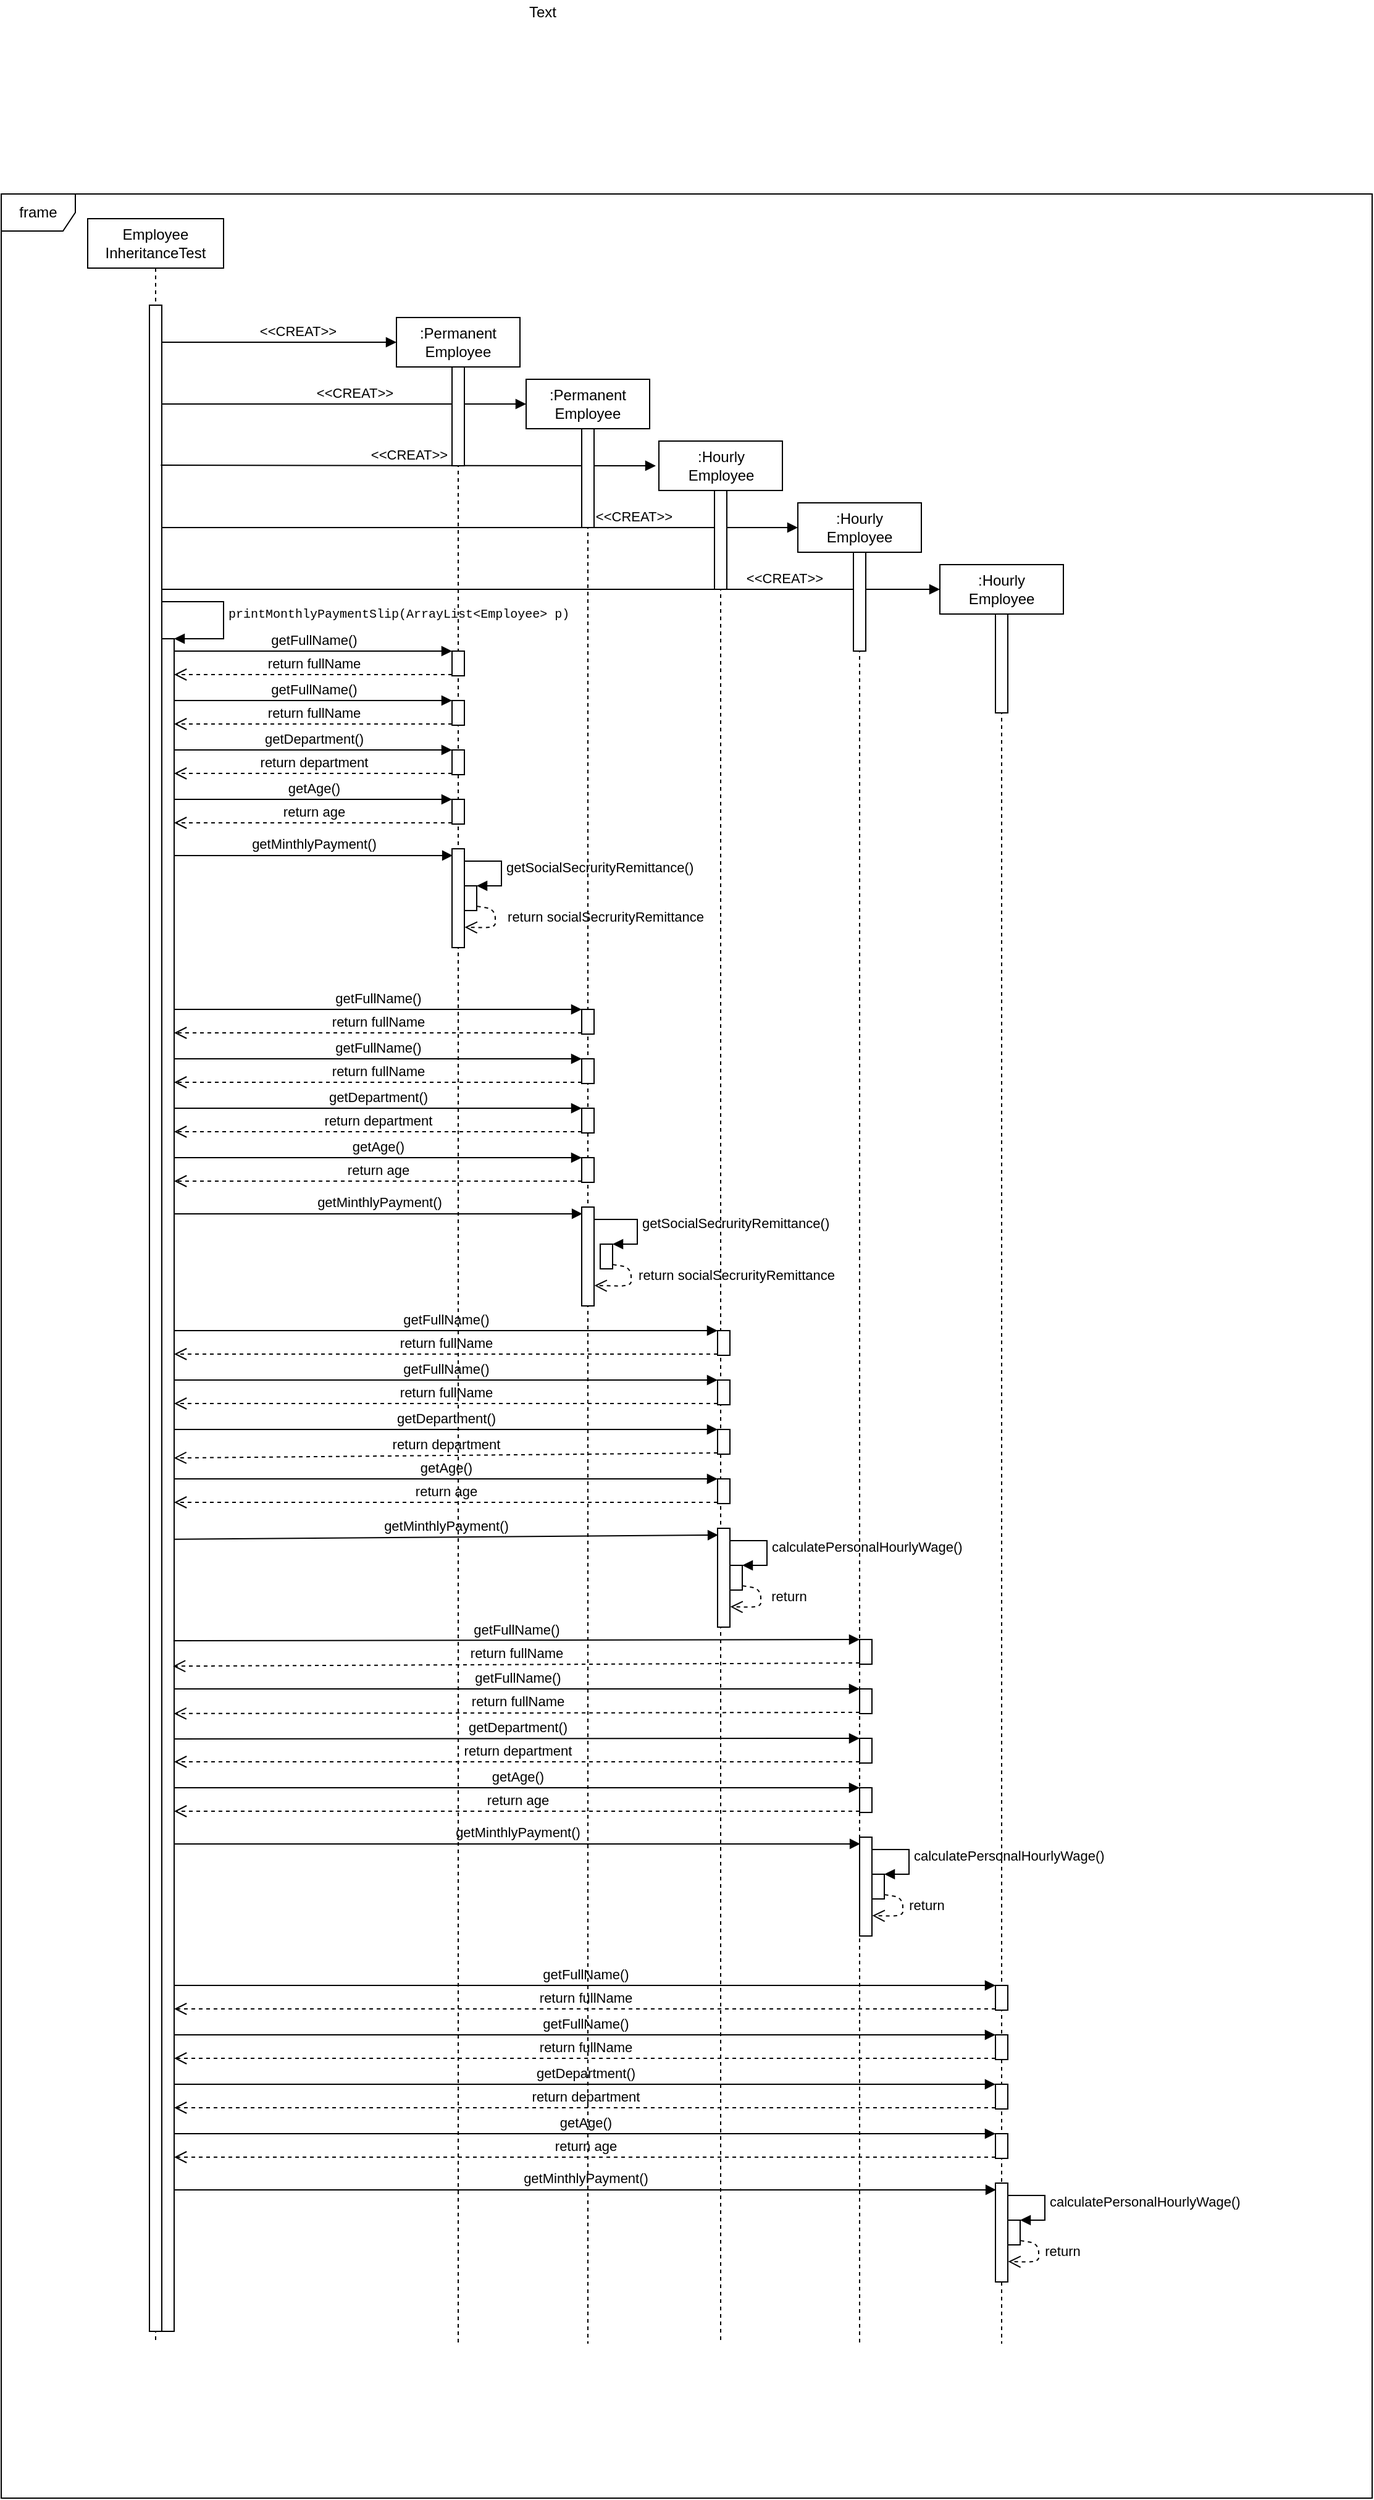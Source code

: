 <mxfile version="13.0.1" type="device"><diagram name="Page-1" id="13e1069c-82ec-6db2-03f1-153e76fe0fe0"><mxGraphModel dx="2522" dy="1622" grid="1" gridSize="10" guides="1" tooltips="1" connect="1" arrows="1" fold="1" page="1" pageScale="1" pageWidth="1100" pageHeight="850" background="#ffffff" math="0" shadow="0"><root><mxCell id="0"/><mxCell id="1" parent="0"/><mxCell id="2-stv7VPnWywyrKPB_BT-29" value="&amp;lt;&amp;lt;CREAT&amp;gt;&amp;gt;" style="html=1;verticalAlign=bottom;endArrow=block;" edge="1" parent="1" source="2-stv7VPnWywyrKPB_BT-8"><mxGeometry x="0.6" width="80" relative="1" as="geometry"><mxPoint x="640" y="320" as="sourcePoint"/><mxPoint x="720" y="320" as="targetPoint"/><mxPoint as="offset"/></mxGeometry></mxCell><mxCell id="2-stv7VPnWywyrKPB_BT-28" value="&amp;lt;&amp;lt;CREAT&amp;gt;&amp;gt;" style="html=1;verticalAlign=bottom;endArrow=block;" edge="1" parent="1" source="2-stv7VPnWywyrKPB_BT-8"><mxGeometry x="0.484" width="80" relative="1" as="geometry"><mxPoint x="525" y="270" as="sourcePoint"/><mxPoint x="605" y="270" as="targetPoint"/><mxPoint as="offset"/></mxGeometry></mxCell><mxCell id="2-stv7VPnWywyrKPB_BT-4" value="Employee&lt;br&gt;InheritanceTest" style="shape=umlLifeline;perimeter=lifelinePerimeter;whiteSpace=wrap;html=1;container=1;collapsible=0;recursiveResize=0;outlineConnect=0;" vertex="1" parent="1"><mxGeometry x="30" y="20" width="110" height="1720" as="geometry"/></mxCell><mxCell id="2-stv7VPnWywyrKPB_BT-8" value="" style="html=1;points=[];perimeter=orthogonalPerimeter;" vertex="1" parent="2-stv7VPnWywyrKPB_BT-4"><mxGeometry x="50" y="70" width="10" height="1640" as="geometry"/></mxCell><mxCell id="2-stv7VPnWywyrKPB_BT-23" value="" style="html=1;points=[];perimeter=orthogonalPerimeter;" vertex="1" parent="2-stv7VPnWywyrKPB_BT-4"><mxGeometry x="60" y="340" width="10" height="1370" as="geometry"/></mxCell><mxCell id="2-stv7VPnWywyrKPB_BT-24" value="&lt;p style=&quot;line-height: 0%&quot;&gt;&lt;/p&gt;&lt;div style=&quot;font-family: &amp;#34;consolas&amp;#34; , &amp;#34;courier new&amp;#34; , monospace ; line-height: 32px ; font-size: 10px&quot;&gt;&lt;font style=&quot;font-size: 10px&quot;&gt;printMonthlyPaymentSlip&lt;/font&gt;&lt;span&gt;(&lt;/span&gt;&lt;span style=&quot;line-height: 210%&quot;&gt;ArrayList&lt;/span&gt;&lt;span&gt;&amp;lt;&lt;/span&gt;&lt;span&gt;Employee&lt;/span&gt;&lt;span&gt;&amp;gt;&amp;nbsp;p)&lt;/span&gt;&lt;/div&gt;&lt;p&gt;&lt;/p&gt;" style="edgeStyle=orthogonalEdgeStyle;html=1;align=left;spacingLeft=2;endArrow=block;rounded=0;labelBackgroundColor=none;" edge="1" target="2-stv7VPnWywyrKPB_BT-23" parent="2-stv7VPnWywyrKPB_BT-4" source="2-stv7VPnWywyrKPB_BT-8"><mxGeometry x="-0.167" y="-10" relative="1" as="geometry"><mxPoint x="85" y="450" as="sourcePoint"/><Array as="points"><mxPoint x="110" y="310"/><mxPoint x="110" y="340"/></Array><mxPoint x="90" y="340" as="targetPoint"/><mxPoint x="10" y="10" as="offset"/></mxGeometry></mxCell><mxCell id="2-stv7VPnWywyrKPB_BT-215" value="&amp;lt;&amp;lt;CREAT&amp;gt;&amp;gt;" style="html=1;verticalAlign=bottom;endArrow=block;labelBackgroundColor=none;exitX=0.919;exitY=0.079;exitDx=0;exitDy=0;exitPerimeter=0;" edge="1" parent="2-stv7VPnWywyrKPB_BT-4" source="2-stv7VPnWywyrKPB_BT-8"><mxGeometry width="80" relative="1" as="geometry"><mxPoint x="380" y="200" as="sourcePoint"/><mxPoint x="460" y="200" as="targetPoint"/></mxGeometry></mxCell><mxCell id="2-stv7VPnWywyrKPB_BT-7" value=":Permanent&lt;br&gt;Employee" style="shape=umlLifeline;perimeter=lifelinePerimeter;whiteSpace=wrap;html=1;container=1;collapsible=0;recursiveResize=0;outlineConnect=0;" vertex="1" parent="1"><mxGeometry x="280" y="100" width="100" height="1640" as="geometry"/></mxCell><mxCell id="2-stv7VPnWywyrKPB_BT-26" value="&amp;lt;&amp;lt;CREAT&amp;gt;&amp;gt;" style="html=1;verticalAlign=bottom;endArrow=block;" edge="1" parent="2-stv7VPnWywyrKPB_BT-7" source="2-stv7VPnWywyrKPB_BT-8"><mxGeometry x="0.057" width="80" relative="1" as="geometry"><mxPoint x="25" y="70" as="sourcePoint"/><mxPoint x="105" y="70" as="targetPoint"/><mxPoint as="offset"/></mxGeometry></mxCell><mxCell id="2-stv7VPnWywyrKPB_BT-33" value="" style="html=1;points=[];perimeter=orthogonalPerimeter;" vertex="1" parent="2-stv7VPnWywyrKPB_BT-7"><mxGeometry x="45" y="40" width="10" height="80" as="geometry"/></mxCell><mxCell id="2-stv7VPnWywyrKPB_BT-42" value="" style="html=1;points=[];perimeter=orthogonalPerimeter;" vertex="1" parent="2-stv7VPnWywyrKPB_BT-7"><mxGeometry x="45" y="270" width="10" height="20" as="geometry"/></mxCell><mxCell id="2-stv7VPnWywyrKPB_BT-11" value=":Permanent&lt;br&gt;Employee" style="shape=umlLifeline;perimeter=lifelinePerimeter;whiteSpace=wrap;html=1;container=1;collapsible=0;recursiveResize=0;outlineConnect=0;" vertex="1" parent="1"><mxGeometry x="385" y="150" width="100" height="1590" as="geometry"/></mxCell><mxCell id="2-stv7VPnWywyrKPB_BT-34" value="" style="html=1;points=[];perimeter=orthogonalPerimeter;" vertex="1" parent="2-stv7VPnWywyrKPB_BT-11"><mxGeometry x="45" y="40" width="10" height="80" as="geometry"/></mxCell><mxCell id="2-stv7VPnWywyrKPB_BT-147" value="" style="html=1;points=[];perimeter=orthogonalPerimeter;" vertex="1" parent="2-stv7VPnWywyrKPB_BT-11"><mxGeometry x="45" y="510" width="10" height="20" as="geometry"/></mxCell><mxCell id="2-stv7VPnWywyrKPB_BT-150" value="" style="html=1;points=[];perimeter=orthogonalPerimeter;" vertex="1" parent="2-stv7VPnWywyrKPB_BT-11"><mxGeometry x="45" y="550" width="10" height="20" as="geometry"/></mxCell><mxCell id="2-stv7VPnWywyrKPB_BT-153" value="" style="html=1;points=[];perimeter=orthogonalPerimeter;" vertex="1" parent="2-stv7VPnWywyrKPB_BT-11"><mxGeometry x="45" y="590" width="10" height="20" as="geometry"/></mxCell><mxCell id="2-stv7VPnWywyrKPB_BT-156" value="" style="html=1;points=[];perimeter=orthogonalPerimeter;" vertex="1" parent="2-stv7VPnWywyrKPB_BT-11"><mxGeometry x="45" y="630" width="10" height="20" as="geometry"/></mxCell><mxCell id="2-stv7VPnWywyrKPB_BT-159" value="" style="html=1;points=[];perimeter=orthogonalPerimeter;" vertex="1" parent="2-stv7VPnWywyrKPB_BT-11"><mxGeometry x="45" y="670" width="10" height="80" as="geometry"/></mxCell><mxCell id="2-stv7VPnWywyrKPB_BT-161" value="" style="html=1;points=[];perimeter=orthogonalPerimeter;" vertex="1" parent="2-stv7VPnWywyrKPB_BT-11"><mxGeometry x="60" y="700" width="10" height="20" as="geometry"/></mxCell><mxCell id="2-stv7VPnWywyrKPB_BT-162" value="getSocialSecrurityRemittance()" style="edgeStyle=orthogonalEdgeStyle;html=1;align=left;spacingLeft=2;endArrow=block;rounded=0;entryX=1;entryY=0;labelBackgroundColor=none;" edge="1" parent="2-stv7VPnWywyrKPB_BT-11" source="2-stv7VPnWywyrKPB_BT-159" target="2-stv7VPnWywyrKPB_BT-161"><mxGeometry relative="1" as="geometry"><mxPoint x="65" y="680" as="sourcePoint"/><Array as="points"><mxPoint x="90" y="680"/><mxPoint x="90" y="700"/></Array></mxGeometry></mxCell><mxCell id="2-stv7VPnWywyrKPB_BT-163" value="return s&lt;span style=&quot;text-align: left&quot;&gt;ocialSecrurityRemittance&lt;/span&gt;" style="html=1;verticalAlign=bottom;endArrow=open;dashed=1;endSize=8;labelBackgroundColor=none;exitX=1.028;exitY=0.828;exitDx=0;exitDy=0;exitPerimeter=0;entryX=1.028;entryY=0.794;entryDx=0;entryDy=0;entryPerimeter=0;" edge="1" parent="2-stv7VPnWywyrKPB_BT-11" source="2-stv7VPnWywyrKPB_BT-161" target="2-stv7VPnWywyrKPB_BT-159"><mxGeometry x="0.132" y="-90" relative="1" as="geometry"><mxPoint x="105" y="710" as="sourcePoint"/><mxPoint x="25" y="710" as="targetPoint"/><Array as="points"><mxPoint x="85" y="719"/><mxPoint x="85" y="734"/></Array><mxPoint x="88" y="90" as="offset"/></mxGeometry></mxCell><mxCell id="2-stv7VPnWywyrKPB_BT-14" value=":Hourly&lt;br&gt;Employee" style="shape=umlLifeline;perimeter=lifelinePerimeter;whiteSpace=wrap;html=1;container=1;collapsible=0;recursiveResize=0;outlineConnect=0;" vertex="1" parent="1"><mxGeometry x="492.5" y="200" width="100" height="1540" as="geometry"/></mxCell><mxCell id="2-stv7VPnWywyrKPB_BT-35" value="" style="html=1;points=[];perimeter=orthogonalPerimeter;" vertex="1" parent="2-stv7VPnWywyrKPB_BT-14"><mxGeometry x="45" y="40" width="10" height="80" as="geometry"/></mxCell><mxCell id="2-stv7VPnWywyrKPB_BT-164" value="" style="html=1;points=[];perimeter=orthogonalPerimeter;" vertex="1" parent="2-stv7VPnWywyrKPB_BT-14"><mxGeometry x="47.5" y="720" width="10" height="20" as="geometry"/></mxCell><mxCell id="2-stv7VPnWywyrKPB_BT-167" value="" style="html=1;points=[];perimeter=orthogonalPerimeter;" vertex="1" parent="2-stv7VPnWywyrKPB_BT-14"><mxGeometry x="47.5" y="760" width="10" height="20" as="geometry"/></mxCell><mxCell id="2-stv7VPnWywyrKPB_BT-170" value="" style="html=1;points=[];perimeter=orthogonalPerimeter;" vertex="1" parent="2-stv7VPnWywyrKPB_BT-14"><mxGeometry x="47.5" y="800" width="10" height="20" as="geometry"/></mxCell><mxCell id="2-stv7VPnWywyrKPB_BT-173" value="" style="html=1;points=[];perimeter=orthogonalPerimeter;" vertex="1" parent="2-stv7VPnWywyrKPB_BT-14"><mxGeometry x="47.5" y="840" width="10" height="20" as="geometry"/></mxCell><mxCell id="2-stv7VPnWywyrKPB_BT-176" value="" style="html=1;points=[];perimeter=orthogonalPerimeter;" vertex="1" parent="2-stv7VPnWywyrKPB_BT-14"><mxGeometry x="47.5" y="880" width="10" height="80" as="geometry"/></mxCell><mxCell id="2-stv7VPnWywyrKPB_BT-178" value="" style="html=1;points=[];perimeter=orthogonalPerimeter;" vertex="1" parent="2-stv7VPnWywyrKPB_BT-14"><mxGeometry x="57.5" y="910" width="10" height="20" as="geometry"/></mxCell><mxCell id="2-stv7VPnWywyrKPB_BT-179" value="calculatePersonalHourlyWage()" style="edgeStyle=orthogonalEdgeStyle;html=1;align=left;spacingLeft=2;endArrow=block;rounded=0;entryX=1;entryY=0;labelBackgroundColor=none;" edge="1" parent="2-stv7VPnWywyrKPB_BT-14" source="2-stv7VPnWywyrKPB_BT-176" target="2-stv7VPnWywyrKPB_BT-178"><mxGeometry relative="1" as="geometry"><mxPoint x="62.5" y="890" as="sourcePoint"/><Array as="points"><mxPoint x="87.5" y="890"/><mxPoint x="87.5" y="910"/></Array></mxGeometry></mxCell><mxCell id="2-stv7VPnWywyrKPB_BT-180" value="return&amp;nbsp;" style="html=1;verticalAlign=bottom;endArrow=open;dashed=1;endSize=8;labelBackgroundColor=none;exitX=1.028;exitY=0.828;exitDx=0;exitDy=0;exitPerimeter=0;entryX=1.028;entryY=0.794;entryDx=0;entryDy=0;entryPerimeter=0;" edge="1" parent="2-stv7VPnWywyrKPB_BT-14" source="2-stv7VPnWywyrKPB_BT-178" target="2-stv7VPnWywyrKPB_BT-176"><mxGeometry x="0.095" y="-25" relative="1" as="geometry"><mxPoint x="102.5" y="920" as="sourcePoint"/><mxPoint x="22.5" y="920" as="targetPoint"/><Array as="points"><mxPoint x="82.5" y="929"/><mxPoint x="82.5" y="944"/></Array><mxPoint x="24" y="25" as="offset"/></mxGeometry></mxCell><mxCell id="2-stv7VPnWywyrKPB_BT-17" value=":Hourly&lt;br&gt;Employee" style="shape=umlLifeline;perimeter=lifelinePerimeter;whiteSpace=wrap;html=1;container=1;collapsible=0;recursiveResize=0;outlineConnect=0;" vertex="1" parent="1"><mxGeometry x="605" y="250" width="100" height="1490" as="geometry"/></mxCell><mxCell id="2-stv7VPnWywyrKPB_BT-36" value="" style="html=1;points=[];perimeter=orthogonalPerimeter;" vertex="1" parent="2-stv7VPnWywyrKPB_BT-17"><mxGeometry x="45" y="40" width="10" height="80" as="geometry"/></mxCell><mxCell id="2-stv7VPnWywyrKPB_BT-20" value=":Hourly&lt;br&gt;Employee" style="shape=umlLifeline;perimeter=lifelinePerimeter;whiteSpace=wrap;html=1;container=1;collapsible=0;recursiveResize=0;outlineConnect=0;" vertex="1" parent="1"><mxGeometry x="720" y="300" width="100" height="1440" as="geometry"/></mxCell><mxCell id="2-stv7VPnWywyrKPB_BT-37" value="" style="html=1;points=[];perimeter=orthogonalPerimeter;" vertex="1" parent="2-stv7VPnWywyrKPB_BT-20"><mxGeometry x="45" y="40" width="10" height="80" as="geometry"/></mxCell><mxCell id="2-stv7VPnWywyrKPB_BT-198" value="" style="html=1;points=[];perimeter=orthogonalPerimeter;" vertex="1" parent="2-stv7VPnWywyrKPB_BT-20"><mxGeometry x="45" y="1150" width="10" height="20" as="geometry"/></mxCell><mxCell id="2-stv7VPnWywyrKPB_BT-201" value="" style="html=1;points=[];perimeter=orthogonalPerimeter;" vertex="1" parent="2-stv7VPnWywyrKPB_BT-20"><mxGeometry x="45" y="1190" width="10" height="20" as="geometry"/></mxCell><mxCell id="2-stv7VPnWywyrKPB_BT-204" value="" style="html=1;points=[];perimeter=orthogonalPerimeter;" vertex="1" parent="2-stv7VPnWywyrKPB_BT-20"><mxGeometry x="45" y="1230" width="10" height="20" as="geometry"/></mxCell><mxCell id="2-stv7VPnWywyrKPB_BT-207" value="" style="html=1;points=[];perimeter=orthogonalPerimeter;" vertex="1" parent="2-stv7VPnWywyrKPB_BT-20"><mxGeometry x="45" y="1270" width="10" height="20" as="geometry"/></mxCell><mxCell id="2-stv7VPnWywyrKPB_BT-210" value="" style="html=1;points=[];perimeter=orthogonalPerimeter;" vertex="1" parent="2-stv7VPnWywyrKPB_BT-20"><mxGeometry x="45" y="1310" width="10" height="80" as="geometry"/></mxCell><mxCell id="2-stv7VPnWywyrKPB_BT-212" value="" style="html=1;points=[];perimeter=orthogonalPerimeter;" vertex="1" parent="2-stv7VPnWywyrKPB_BT-20"><mxGeometry x="55" y="1340" width="10" height="20" as="geometry"/></mxCell><mxCell id="2-stv7VPnWywyrKPB_BT-213" value="calculatePersonalHourlyWage()" style="edgeStyle=orthogonalEdgeStyle;html=1;align=left;spacingLeft=2;endArrow=block;rounded=0;entryX=1;entryY=0;labelBackgroundColor=none;" edge="1" parent="2-stv7VPnWywyrKPB_BT-20" source="2-stv7VPnWywyrKPB_BT-210" target="2-stv7VPnWywyrKPB_BT-212"><mxGeometry relative="1" as="geometry"><mxPoint x="60" y="1320" as="sourcePoint"/><Array as="points"><mxPoint x="85" y="1320"/><mxPoint x="85" y="1340"/></Array></mxGeometry></mxCell><mxCell id="2-stv7VPnWywyrKPB_BT-214" value="return" style="html=1;verticalAlign=bottom;endArrow=open;dashed=1;endSize=8;labelBackgroundColor=none;exitX=1.028;exitY=0.828;exitDx=0;exitDy=0;exitPerimeter=0;entryX=1.028;entryY=0.794;entryDx=0;entryDy=0;entryPerimeter=0;" edge="1" parent="2-stv7VPnWywyrKPB_BT-20" source="2-stv7VPnWywyrKPB_BT-212" target="2-stv7VPnWywyrKPB_BT-210"><mxGeometry x="0.095" y="-20" relative="1" as="geometry"><mxPoint x="100" y="1350" as="sourcePoint"/><mxPoint x="20" y="1350" as="targetPoint"/><Array as="points"><mxPoint x="80" y="1359"/><mxPoint x="80" y="1374"/></Array><mxPoint x="19" y="20" as="offset"/></mxGeometry></mxCell><mxCell id="2-stv7VPnWywyrKPB_BT-25" value="&lt;font style=&quot;font-size: 11px&quot;&gt;&amp;lt;&amp;lt;CREAT&amp;gt;&amp;gt;&lt;br&gt;&lt;/font&gt;" style="html=1;verticalAlign=bottom;endArrow=block;" edge="1" parent="1" source="2-stv7VPnWywyrKPB_BT-8"><mxGeometry x="1" y="80" width="80" relative="1" as="geometry"><mxPoint x="200" y="130" as="sourcePoint"/><mxPoint x="280" y="120" as="targetPoint"/><Array as="points"><mxPoint x="280" y="120"/></Array><mxPoint x="-80" as="offset"/></mxGeometry></mxCell><mxCell id="2-stv7VPnWywyrKPB_BT-39" value="Text" style="text;html=1;align=center;verticalAlign=middle;resizable=0;points=[];autosize=1;" vertex="1" parent="1"><mxGeometry x="378" y="-157" width="40" height="20" as="geometry"/></mxCell><mxCell id="2-stv7VPnWywyrKPB_BT-43" value="getFullName()" style="html=1;verticalAlign=bottom;endArrow=block;entryX=0;entryY=0;labelBackgroundColor=none;" edge="1" target="2-stv7VPnWywyrKPB_BT-42" parent="1" source="2-stv7VPnWywyrKPB_BT-23"><mxGeometry relative="1" as="geometry"><mxPoint x="255" y="370" as="sourcePoint"/></mxGeometry></mxCell><mxCell id="2-stv7VPnWywyrKPB_BT-44" value="return fullName" style="html=1;verticalAlign=bottom;endArrow=open;dashed=1;endSize=8;exitX=0;exitY=0.95;labelBackgroundColor=none;" edge="1" source="2-stv7VPnWywyrKPB_BT-42" parent="1" target="2-stv7VPnWywyrKPB_BT-23"><mxGeometry relative="1" as="geometry"><mxPoint x="255" y="446" as="targetPoint"/></mxGeometry></mxCell><mxCell id="2-stv7VPnWywyrKPB_BT-46" value="" style="html=1;points=[];perimeter=orthogonalPerimeter;" vertex="1" parent="1"><mxGeometry x="325" y="410" width="10" height="20" as="geometry"/></mxCell><mxCell id="2-stv7VPnWywyrKPB_BT-47" value="getFullName()" style="html=1;verticalAlign=bottom;endArrow=block;entryX=0;entryY=0;labelBackgroundColor=none;" edge="1" parent="1" target="2-stv7VPnWywyrKPB_BT-46" source="2-stv7VPnWywyrKPB_BT-23"><mxGeometry relative="1" as="geometry"><mxPoint x="130" y="410.0" as="sourcePoint"/></mxGeometry></mxCell><mxCell id="2-stv7VPnWywyrKPB_BT-48" value="return fullName" style="html=1;verticalAlign=bottom;endArrow=open;dashed=1;endSize=8;exitX=0;exitY=0.95;labelBackgroundColor=none;" edge="1" parent="1" source="2-stv7VPnWywyrKPB_BT-46" target="2-stv7VPnWywyrKPB_BT-23"><mxGeometry relative="1" as="geometry"><mxPoint x="130" y="429" as="targetPoint"/></mxGeometry></mxCell><mxCell id="2-stv7VPnWywyrKPB_BT-49" value="" style="html=1;points=[];perimeter=orthogonalPerimeter;" vertex="1" parent="1"><mxGeometry x="325" y="450" width="10" height="20" as="geometry"/></mxCell><mxCell id="2-stv7VPnWywyrKPB_BT-50" value="getDepartment()" style="html=1;verticalAlign=bottom;endArrow=block;entryX=0;entryY=0;labelBackgroundColor=none;" edge="1" target="2-stv7VPnWywyrKPB_BT-49" parent="1" source="2-stv7VPnWywyrKPB_BT-23"><mxGeometry relative="1" as="geometry"><mxPoint x="255" y="450" as="sourcePoint"/></mxGeometry></mxCell><mxCell id="2-stv7VPnWywyrKPB_BT-51" value="return department" style="html=1;verticalAlign=bottom;endArrow=open;dashed=1;endSize=8;exitX=0;exitY=0.95;labelBackgroundColor=none;" edge="1" source="2-stv7VPnWywyrKPB_BT-49" parent="1" target="2-stv7VPnWywyrKPB_BT-23"><mxGeometry relative="1" as="geometry"><mxPoint x="255" y="526" as="targetPoint"/></mxGeometry></mxCell><mxCell id="2-stv7VPnWywyrKPB_BT-52" value="" style="html=1;points=[];perimeter=orthogonalPerimeter;" vertex="1" parent="1"><mxGeometry x="325" y="490" width="10" height="20" as="geometry"/></mxCell><mxCell id="2-stv7VPnWywyrKPB_BT-53" value="getAge()" style="html=1;verticalAlign=bottom;endArrow=block;entryX=0;entryY=0;labelBackgroundColor=none;" edge="1" target="2-stv7VPnWywyrKPB_BT-52" parent="1" source="2-stv7VPnWywyrKPB_BT-23"><mxGeometry relative="1" as="geometry"><mxPoint x="255" y="490" as="sourcePoint"/></mxGeometry></mxCell><mxCell id="2-stv7VPnWywyrKPB_BT-54" value="return age" style="html=1;verticalAlign=bottom;endArrow=open;dashed=1;endSize=8;exitX=0;exitY=0.95;labelBackgroundColor=none;" edge="1" source="2-stv7VPnWywyrKPB_BT-52" parent="1" target="2-stv7VPnWywyrKPB_BT-23"><mxGeometry relative="1" as="geometry"><mxPoint x="255" y="566" as="targetPoint"/></mxGeometry></mxCell><mxCell id="2-stv7VPnWywyrKPB_BT-57" value="" style="html=1;points=[];perimeter=orthogonalPerimeter;" vertex="1" parent="1"><mxGeometry x="325" y="530" width="10" height="80" as="geometry"/></mxCell><mxCell id="2-stv7VPnWywyrKPB_BT-58" value="getMinthlyPayment()" style="html=1;verticalAlign=bottom;endArrow=block;labelBackgroundColor=none;entryX=0.056;entryY=0.068;entryDx=0;entryDy=0;entryPerimeter=0;" edge="1" parent="1" source="2-stv7VPnWywyrKPB_BT-23" target="2-stv7VPnWywyrKPB_BT-57"><mxGeometry width="80" relative="1" as="geometry"><mxPoint x="250" y="550" as="sourcePoint"/><mxPoint x="310" y="550" as="targetPoint"/></mxGeometry></mxCell><mxCell id="2-stv7VPnWywyrKPB_BT-59" value="" style="html=1;points=[];perimeter=orthogonalPerimeter;" vertex="1" parent="1"><mxGeometry x="335" y="560" width="10" height="20" as="geometry"/></mxCell><mxCell id="2-stv7VPnWywyrKPB_BT-60" value="getSocialSecrurityRemittance()" style="edgeStyle=orthogonalEdgeStyle;html=1;align=left;spacingLeft=2;endArrow=block;rounded=0;entryX=1;entryY=0;labelBackgroundColor=none;" edge="1" target="2-stv7VPnWywyrKPB_BT-59" parent="1" source="2-stv7VPnWywyrKPB_BT-57"><mxGeometry relative="1" as="geometry"><mxPoint x="340" y="540" as="sourcePoint"/><Array as="points"><mxPoint x="365" y="540"/><mxPoint x="365" y="560"/></Array></mxGeometry></mxCell><mxCell id="2-stv7VPnWywyrKPB_BT-61" value="return s&lt;span style=&quot;text-align: left&quot;&gt;ocialSecrurityRemittance&lt;/span&gt;" style="html=1;verticalAlign=bottom;endArrow=open;dashed=1;endSize=8;labelBackgroundColor=none;exitX=1.028;exitY=0.828;exitDx=0;exitDy=0;exitPerimeter=0;entryX=1.028;entryY=0.794;entryDx=0;entryDy=0;entryPerimeter=0;" edge="1" parent="1" source="2-stv7VPnWywyrKPB_BT-59" target="2-stv7VPnWywyrKPB_BT-57"><mxGeometry x="0.132" y="-90" relative="1" as="geometry"><mxPoint x="380" y="570" as="sourcePoint"/><mxPoint x="300" y="570" as="targetPoint"/><Array as="points"><mxPoint x="360" y="579"/><mxPoint x="360" y="594"/></Array><mxPoint x="88" y="90" as="offset"/></mxGeometry></mxCell><mxCell id="2-stv7VPnWywyrKPB_BT-160" value="getMinthlyPayment()" style="html=1;verticalAlign=bottom;endArrow=block;labelBackgroundColor=none;entryX=0.056;entryY=0.068;entryDx=0;entryDy=0;entryPerimeter=0;" edge="1" parent="1" target="2-stv7VPnWywyrKPB_BT-159" source="2-stv7VPnWywyrKPB_BT-23"><mxGeometry width="80" relative="1" as="geometry"><mxPoint x="240" y="825.44" as="sourcePoint"/><mxPoint x="420" y="840" as="targetPoint"/></mxGeometry></mxCell><mxCell id="2-stv7VPnWywyrKPB_BT-158" value="return age" style="html=1;verticalAlign=bottom;endArrow=open;dashed=1;endSize=8;exitX=0;exitY=0.95;labelBackgroundColor=none;" edge="1" parent="1" source="2-stv7VPnWywyrKPB_BT-156" target="2-stv7VPnWywyrKPB_BT-23"><mxGeometry relative="1" as="geometry"><mxPoint x="140" y="955" as="targetPoint"/></mxGeometry></mxCell><mxCell id="2-stv7VPnWywyrKPB_BT-157" value="getAge()" style="html=1;verticalAlign=bottom;endArrow=block;entryX=0;entryY=0;labelBackgroundColor=none;" edge="1" parent="1" target="2-stv7VPnWywyrKPB_BT-156" source="2-stv7VPnWywyrKPB_BT-23"><mxGeometry relative="1" as="geometry"><mxPoint x="240" y="780" as="sourcePoint"/></mxGeometry></mxCell><mxCell id="2-stv7VPnWywyrKPB_BT-155" value="return department" style="html=1;verticalAlign=bottom;endArrow=open;dashed=1;endSize=8;exitX=0;exitY=0.95;labelBackgroundColor=none;" edge="1" parent="1" source="2-stv7VPnWywyrKPB_BT-153" target="2-stv7VPnWywyrKPB_BT-23"><mxGeometry relative="1" as="geometry"><mxPoint x="240" y="759" as="targetPoint"/></mxGeometry></mxCell><mxCell id="2-stv7VPnWywyrKPB_BT-154" value="getDepartment()" style="html=1;verticalAlign=bottom;endArrow=block;entryX=0;entryY=0;labelBackgroundColor=none;" edge="1" parent="1" target="2-stv7VPnWywyrKPB_BT-153" source="2-stv7VPnWywyrKPB_BT-23"><mxGeometry relative="1" as="geometry"><mxPoint x="240" y="740" as="sourcePoint"/></mxGeometry></mxCell><mxCell id="2-stv7VPnWywyrKPB_BT-152" value="return fullName" style="html=1;verticalAlign=bottom;endArrow=open;dashed=1;endSize=8;exitX=0;exitY=0.95;labelBackgroundColor=none;" edge="1" parent="1" source="2-stv7VPnWywyrKPB_BT-150" target="2-stv7VPnWywyrKPB_BT-23"><mxGeometry relative="1" as="geometry"><mxPoint x="240" y="719" as="targetPoint"/></mxGeometry></mxCell><mxCell id="2-stv7VPnWywyrKPB_BT-151" value="getFullName()" style="html=1;verticalAlign=bottom;endArrow=block;entryX=0;entryY=0;labelBackgroundColor=none;" edge="1" parent="1" target="2-stv7VPnWywyrKPB_BT-150" source="2-stv7VPnWywyrKPB_BT-23"><mxGeometry relative="1" as="geometry"><mxPoint x="240" y="700.0" as="sourcePoint"/></mxGeometry></mxCell><mxCell id="2-stv7VPnWywyrKPB_BT-149" value="return fullName" style="html=1;verticalAlign=bottom;endArrow=open;dashed=1;endSize=8;exitX=0;exitY=0.95;labelBackgroundColor=none;" edge="1" parent="1" source="2-stv7VPnWywyrKPB_BT-147" target="2-stv7VPnWywyrKPB_BT-23"><mxGeometry relative="1" as="geometry"><mxPoint x="240" y="679" as="targetPoint"/></mxGeometry></mxCell><mxCell id="2-stv7VPnWywyrKPB_BT-148" value="getFullName()" style="html=1;verticalAlign=bottom;endArrow=block;entryX=0;entryY=0;labelBackgroundColor=none;" edge="1" parent="1" target="2-stv7VPnWywyrKPB_BT-147" source="2-stv7VPnWywyrKPB_BT-23"><mxGeometry relative="1" as="geometry"><mxPoint x="240" y="660" as="sourcePoint"/></mxGeometry></mxCell><mxCell id="2-stv7VPnWywyrKPB_BT-181" value="" style="html=1;points=[];perimeter=orthogonalPerimeter;" vertex="1" parent="1"><mxGeometry x="655" y="1170" width="10" height="20" as="geometry"/></mxCell><mxCell id="2-stv7VPnWywyrKPB_BT-182" value="getFullName()" style="html=1;verticalAlign=bottom;endArrow=block;entryX=0;entryY=0;labelBackgroundColor=none;exitX=0.94;exitY=0.592;exitDx=0;exitDy=0;exitPerimeter=0;" edge="1" parent="1" target="2-stv7VPnWywyrKPB_BT-181" source="2-stv7VPnWywyrKPB_BT-23"><mxGeometry relative="1" as="geometry"><mxPoint x="460" y="1170" as="sourcePoint"/></mxGeometry></mxCell><mxCell id="2-stv7VPnWywyrKPB_BT-183" value="return fullName" style="html=1;verticalAlign=bottom;endArrow=open;dashed=1;endSize=8;exitX=0;exitY=0.95;labelBackgroundColor=none;entryX=0.9;entryY=0.607;entryDx=0;entryDy=0;entryPerimeter=0;" edge="1" parent="1" source="2-stv7VPnWywyrKPB_BT-181" target="2-stv7VPnWywyrKPB_BT-23"><mxGeometry relative="1" as="geometry"><mxPoint x="460" y="1189" as="targetPoint"/></mxGeometry></mxCell><mxCell id="2-stv7VPnWywyrKPB_BT-184" value="" style="html=1;points=[];perimeter=orthogonalPerimeter;" vertex="1" parent="1"><mxGeometry x="655" y="1210" width="10" height="20" as="geometry"/></mxCell><mxCell id="2-stv7VPnWywyrKPB_BT-185" value="getFullName()" style="html=1;verticalAlign=bottom;endArrow=block;entryX=0;entryY=0;labelBackgroundColor=none;" edge="1" parent="1" target="2-stv7VPnWywyrKPB_BT-184" source="2-stv7VPnWywyrKPB_BT-23"><mxGeometry relative="1" as="geometry"><mxPoint x="460" y="1210.0" as="sourcePoint"/></mxGeometry></mxCell><mxCell id="2-stv7VPnWywyrKPB_BT-186" value="return fullName" style="html=1;verticalAlign=bottom;endArrow=open;dashed=1;endSize=8;exitX=0;exitY=0.95;labelBackgroundColor=none;entryX=0.98;entryY=0.635;entryDx=0;entryDy=0;entryPerimeter=0;" edge="1" parent="1" source="2-stv7VPnWywyrKPB_BT-184" target="2-stv7VPnWywyrKPB_BT-23"><mxGeometry relative="1" as="geometry"><mxPoint x="460" y="1229" as="targetPoint"/></mxGeometry></mxCell><mxCell id="2-stv7VPnWywyrKPB_BT-187" value="" style="html=1;points=[];perimeter=orthogonalPerimeter;" vertex="1" parent="1"><mxGeometry x="655" y="1250" width="10" height="20" as="geometry"/></mxCell><mxCell id="2-stv7VPnWywyrKPB_BT-188" value="getDepartment()" style="html=1;verticalAlign=bottom;endArrow=block;entryX=0;entryY=0;labelBackgroundColor=none;exitX=1.02;exitY=0.65;exitDx=0;exitDy=0;exitPerimeter=0;" edge="1" parent="1" target="2-stv7VPnWywyrKPB_BT-187" source="2-stv7VPnWywyrKPB_BT-23"><mxGeometry relative="1" as="geometry"><mxPoint x="460" y="1250" as="sourcePoint"/></mxGeometry></mxCell><mxCell id="2-stv7VPnWywyrKPB_BT-189" value="return department" style="html=1;verticalAlign=bottom;endArrow=open;dashed=1;endSize=8;exitX=0;exitY=0.95;labelBackgroundColor=none;" edge="1" parent="1" source="2-stv7VPnWywyrKPB_BT-187" target="2-stv7VPnWywyrKPB_BT-23"><mxGeometry relative="1" as="geometry"><mxPoint x="460" y="1269" as="targetPoint"/></mxGeometry></mxCell><mxCell id="2-stv7VPnWywyrKPB_BT-190" value="" style="html=1;points=[];perimeter=orthogonalPerimeter;" vertex="1" parent="1"><mxGeometry x="655" y="1290" width="10" height="20" as="geometry"/></mxCell><mxCell id="2-stv7VPnWywyrKPB_BT-191" value="getAge()" style="html=1;verticalAlign=bottom;endArrow=block;entryX=0;entryY=0;labelBackgroundColor=none;" edge="1" parent="1" target="2-stv7VPnWywyrKPB_BT-190" source="2-stv7VPnWywyrKPB_BT-23"><mxGeometry relative="1" as="geometry"><mxPoint x="460" y="1290" as="sourcePoint"/></mxGeometry></mxCell><mxCell id="2-stv7VPnWywyrKPB_BT-192" value="return age" style="html=1;verticalAlign=bottom;endArrow=open;dashed=1;endSize=8;exitX=0;exitY=0.95;labelBackgroundColor=none;" edge="1" parent="1" source="2-stv7VPnWywyrKPB_BT-190" target="2-stv7VPnWywyrKPB_BT-23"><mxGeometry relative="1" as="geometry"><mxPoint x="460" y="1309" as="targetPoint"/></mxGeometry></mxCell><mxCell id="2-stv7VPnWywyrKPB_BT-193" value="" style="html=1;points=[];perimeter=orthogonalPerimeter;" vertex="1" parent="1"><mxGeometry x="655" y="1330" width="10" height="80" as="geometry"/></mxCell><mxCell id="2-stv7VPnWywyrKPB_BT-194" value="getMinthlyPayment()" style="html=1;verticalAlign=bottom;endArrow=block;labelBackgroundColor=none;entryX=0.056;entryY=0.068;entryDx=0;entryDy=0;entryPerimeter=0;" edge="1" parent="1" target="2-stv7VPnWywyrKPB_BT-193" source="2-stv7VPnWywyrKPB_BT-23"><mxGeometry width="80" relative="1" as="geometry"><mxPoint x="460" y="1335.44" as="sourcePoint"/><mxPoint x="640" y="1350" as="targetPoint"/></mxGeometry></mxCell><mxCell id="2-stv7VPnWywyrKPB_BT-195" value="" style="html=1;points=[];perimeter=orthogonalPerimeter;" vertex="1" parent="1"><mxGeometry x="665" y="1360" width="10" height="20" as="geometry"/></mxCell><mxCell id="2-stv7VPnWywyrKPB_BT-196" value="calculatePersonalHourlyWage()" style="edgeStyle=orthogonalEdgeStyle;html=1;align=left;spacingLeft=2;endArrow=block;rounded=0;entryX=1;entryY=0;labelBackgroundColor=none;" edge="1" parent="1" source="2-stv7VPnWywyrKPB_BT-193" target="2-stv7VPnWywyrKPB_BT-195"><mxGeometry relative="1" as="geometry"><mxPoint x="670" y="1340" as="sourcePoint"/><Array as="points"><mxPoint x="695" y="1340"/><mxPoint x="695" y="1360"/></Array></mxGeometry></mxCell><mxCell id="2-stv7VPnWywyrKPB_BT-197" value="return" style="html=1;verticalAlign=bottom;endArrow=open;dashed=1;endSize=8;labelBackgroundColor=none;exitX=1.028;exitY=0.828;exitDx=0;exitDy=0;exitPerimeter=0;entryX=1.028;entryY=0.794;entryDx=0;entryDy=0;entryPerimeter=0;" edge="1" parent="1" source="2-stv7VPnWywyrKPB_BT-195" target="2-stv7VPnWywyrKPB_BT-193"><mxGeometry x="0.095" y="-20" relative="1" as="geometry"><mxPoint x="710" y="1370" as="sourcePoint"/><mxPoint x="630" y="1370" as="targetPoint"/><Array as="points"><mxPoint x="690" y="1379"/><mxPoint x="690" y="1394"/></Array><mxPoint x="19" y="20" as="offset"/></mxGeometry></mxCell><mxCell id="2-stv7VPnWywyrKPB_BT-165" value="getFullName()" style="html=1;verticalAlign=bottom;endArrow=block;entryX=0;entryY=0;labelBackgroundColor=none;" edge="1" parent="1" target="2-stv7VPnWywyrKPB_BT-164" source="2-stv7VPnWywyrKPB_BT-23"><mxGeometry relative="1" as="geometry"><mxPoint x="312.4" y="920" as="sourcePoint"/></mxGeometry></mxCell><mxCell id="2-stv7VPnWywyrKPB_BT-166" value="return fullName" style="html=1;verticalAlign=bottom;endArrow=open;dashed=1;endSize=8;exitX=0;exitY=0.95;labelBackgroundColor=none;" edge="1" parent="1" source="2-stv7VPnWywyrKPB_BT-164" target="2-stv7VPnWywyrKPB_BT-23"><mxGeometry relative="1" as="geometry"><mxPoint x="345" y="939" as="targetPoint"/></mxGeometry></mxCell><mxCell id="2-stv7VPnWywyrKPB_BT-168" value="getFullName()" style="html=1;verticalAlign=bottom;endArrow=block;entryX=0;entryY=0;labelBackgroundColor=none;" edge="1" parent="1" target="2-stv7VPnWywyrKPB_BT-167" source="2-stv7VPnWywyrKPB_BT-23"><mxGeometry relative="1" as="geometry"><mxPoint x="345" y="960.0" as="sourcePoint"/></mxGeometry></mxCell><mxCell id="2-stv7VPnWywyrKPB_BT-169" value="return fullName" style="html=1;verticalAlign=bottom;endArrow=open;dashed=1;endSize=8;exitX=0;exitY=0.95;labelBackgroundColor=none;" edge="1" parent="1" source="2-stv7VPnWywyrKPB_BT-167" target="2-stv7VPnWywyrKPB_BT-23"><mxGeometry relative="1" as="geometry"><mxPoint x="345" y="979" as="targetPoint"/></mxGeometry></mxCell><mxCell id="2-stv7VPnWywyrKPB_BT-171" value="getDepartment()" style="html=1;verticalAlign=bottom;endArrow=block;entryX=0;entryY=0;labelBackgroundColor=none;" edge="1" parent="1" target="2-stv7VPnWywyrKPB_BT-170" source="2-stv7VPnWywyrKPB_BT-23"><mxGeometry relative="1" as="geometry"><mxPoint x="345" y="1000" as="sourcePoint"/></mxGeometry></mxCell><mxCell id="2-stv7VPnWywyrKPB_BT-172" value="return department" style="html=1;verticalAlign=bottom;endArrow=open;dashed=1;endSize=8;exitX=0;exitY=0.95;labelBackgroundColor=none;entryX=0.98;entryY=0.484;entryDx=0;entryDy=0;entryPerimeter=0;" edge="1" parent="1" source="2-stv7VPnWywyrKPB_BT-170" target="2-stv7VPnWywyrKPB_BT-23"><mxGeometry relative="1" as="geometry"><mxPoint x="345" y="1019" as="targetPoint"/></mxGeometry></mxCell><mxCell id="2-stv7VPnWywyrKPB_BT-174" value="getAge()" style="html=1;verticalAlign=bottom;endArrow=block;entryX=0;entryY=0;labelBackgroundColor=none;" edge="1" parent="1" target="2-stv7VPnWywyrKPB_BT-173" source="2-stv7VPnWywyrKPB_BT-23"><mxGeometry relative="1" as="geometry"><mxPoint x="345" y="1040" as="sourcePoint"/></mxGeometry></mxCell><mxCell id="2-stv7VPnWywyrKPB_BT-175" value="return age" style="html=1;verticalAlign=bottom;endArrow=open;dashed=1;endSize=8;exitX=0;exitY=0.95;labelBackgroundColor=none;" edge="1" parent="1" source="2-stv7VPnWywyrKPB_BT-173" target="2-stv7VPnWywyrKPB_BT-23"><mxGeometry relative="1" as="geometry"><mxPoint x="345" y="1059" as="targetPoint"/></mxGeometry></mxCell><mxCell id="2-stv7VPnWywyrKPB_BT-177" value="getMinthlyPayment()" style="html=1;verticalAlign=bottom;endArrow=block;labelBackgroundColor=none;entryX=0.056;entryY=0.068;entryDx=0;entryDy=0;entryPerimeter=0;exitX=1.02;exitY=0.532;exitDx=0;exitDy=0;exitPerimeter=0;" edge="1" parent="1" target="2-stv7VPnWywyrKPB_BT-176" source="2-stv7VPnWywyrKPB_BT-23"><mxGeometry width="80" relative="1" as="geometry"><mxPoint x="345" y="1085.44" as="sourcePoint"/><mxPoint x="525" y="1100" as="targetPoint"/></mxGeometry></mxCell><mxCell id="2-stv7VPnWywyrKPB_BT-199" value="getFullName()" style="html=1;verticalAlign=bottom;endArrow=block;entryX=0;entryY=0;labelBackgroundColor=none;" edge="1" parent="1" target="2-stv7VPnWywyrKPB_BT-198" source="2-stv7VPnWywyrKPB_BT-23"><mxGeometry relative="1" as="geometry"><mxPoint x="570" y="1450" as="sourcePoint"/></mxGeometry></mxCell><mxCell id="2-stv7VPnWywyrKPB_BT-200" value="return fullName" style="html=1;verticalAlign=bottom;endArrow=open;dashed=1;endSize=8;exitX=0;exitY=0.95;labelBackgroundColor=none;" edge="1" parent="1" source="2-stv7VPnWywyrKPB_BT-198" target="2-stv7VPnWywyrKPB_BT-23"><mxGeometry relative="1" as="geometry"><mxPoint x="570" y="1469" as="targetPoint"/></mxGeometry></mxCell><mxCell id="2-stv7VPnWywyrKPB_BT-202" value="getFullName()" style="html=1;verticalAlign=bottom;endArrow=block;entryX=0;entryY=0;labelBackgroundColor=none;" edge="1" parent="1" target="2-stv7VPnWywyrKPB_BT-201" source="2-stv7VPnWywyrKPB_BT-23"><mxGeometry relative="1" as="geometry"><mxPoint x="570" y="1490.0" as="sourcePoint"/></mxGeometry></mxCell><mxCell id="2-stv7VPnWywyrKPB_BT-203" value="return fullName" style="html=1;verticalAlign=bottom;endArrow=open;dashed=1;endSize=8;exitX=0;exitY=0.95;labelBackgroundColor=none;" edge="1" parent="1" source="2-stv7VPnWywyrKPB_BT-201" target="2-stv7VPnWywyrKPB_BT-23"><mxGeometry relative="1" as="geometry"><mxPoint x="570" y="1509" as="targetPoint"/></mxGeometry></mxCell><mxCell id="2-stv7VPnWywyrKPB_BT-205" value="getDepartment()" style="html=1;verticalAlign=bottom;endArrow=block;entryX=0;entryY=0;labelBackgroundColor=none;" edge="1" parent="1" target="2-stv7VPnWywyrKPB_BT-204" source="2-stv7VPnWywyrKPB_BT-23"><mxGeometry relative="1" as="geometry"><mxPoint x="570" y="1530" as="sourcePoint"/></mxGeometry></mxCell><mxCell id="2-stv7VPnWywyrKPB_BT-206" value="return department" style="html=1;verticalAlign=bottom;endArrow=open;dashed=1;endSize=8;exitX=0;exitY=0.95;labelBackgroundColor=none;" edge="1" parent="1" source="2-stv7VPnWywyrKPB_BT-204" target="2-stv7VPnWywyrKPB_BT-23"><mxGeometry relative="1" as="geometry"><mxPoint x="570" y="1549" as="targetPoint"/></mxGeometry></mxCell><mxCell id="2-stv7VPnWywyrKPB_BT-208" value="getAge()" style="html=1;verticalAlign=bottom;endArrow=block;entryX=0;entryY=0;labelBackgroundColor=none;" edge="1" parent="1" target="2-stv7VPnWywyrKPB_BT-207" source="2-stv7VPnWywyrKPB_BT-23"><mxGeometry relative="1" as="geometry"><mxPoint x="570" y="1570" as="sourcePoint"/></mxGeometry></mxCell><mxCell id="2-stv7VPnWywyrKPB_BT-209" value="return age" style="html=1;verticalAlign=bottom;endArrow=open;dashed=1;endSize=8;exitX=0;exitY=0.95;labelBackgroundColor=none;" edge="1" parent="1" source="2-stv7VPnWywyrKPB_BT-207" target="2-stv7VPnWywyrKPB_BT-23"><mxGeometry relative="1" as="geometry"><mxPoint x="570" y="1589" as="targetPoint"/></mxGeometry></mxCell><mxCell id="2-stv7VPnWywyrKPB_BT-211" value="getMinthlyPayment()" style="html=1;verticalAlign=bottom;endArrow=block;labelBackgroundColor=none;entryX=0.056;entryY=0.068;entryDx=0;entryDy=0;entryPerimeter=0;" edge="1" parent="1" target="2-stv7VPnWywyrKPB_BT-210" source="2-stv7VPnWywyrKPB_BT-23"><mxGeometry width="80" relative="1" as="geometry"><mxPoint x="570" y="1615.44" as="sourcePoint"/><mxPoint x="750" y="1630" as="targetPoint"/></mxGeometry></mxCell><mxCell id="2-stv7VPnWywyrKPB_BT-3" value="frame" style="shape=umlFrame;whiteSpace=wrap;html=1;" vertex="1" parent="1"><mxGeometry x="-40" width="1110" height="1865" as="geometry"/></mxCell></root></mxGraphModel></diagram></mxfile>